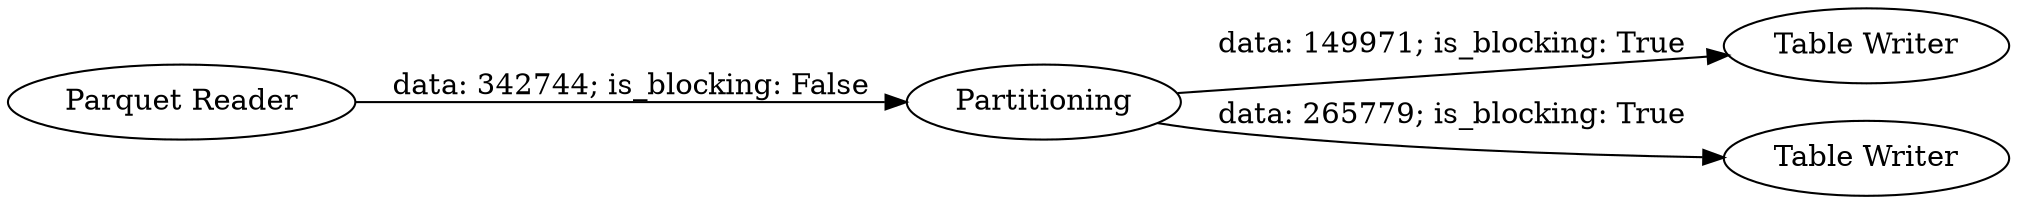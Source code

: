 digraph {
	"5421356869570154195_7" [label="Table Writer"]
	"5421356869570154195_5" [label="Parquet Reader"]
	"5421356869570154195_6" [label="Table Writer"]
	"5421356869570154195_1" [label=Partitioning]
	"5421356869570154195_5" -> "5421356869570154195_1" [label="data: 342744; is_blocking: False"]
	"5421356869570154195_1" -> "5421356869570154195_7" [label="data: 149971; is_blocking: True"]
	"5421356869570154195_1" -> "5421356869570154195_6" [label="data: 265779; is_blocking: True"]
	rankdir=LR
}
